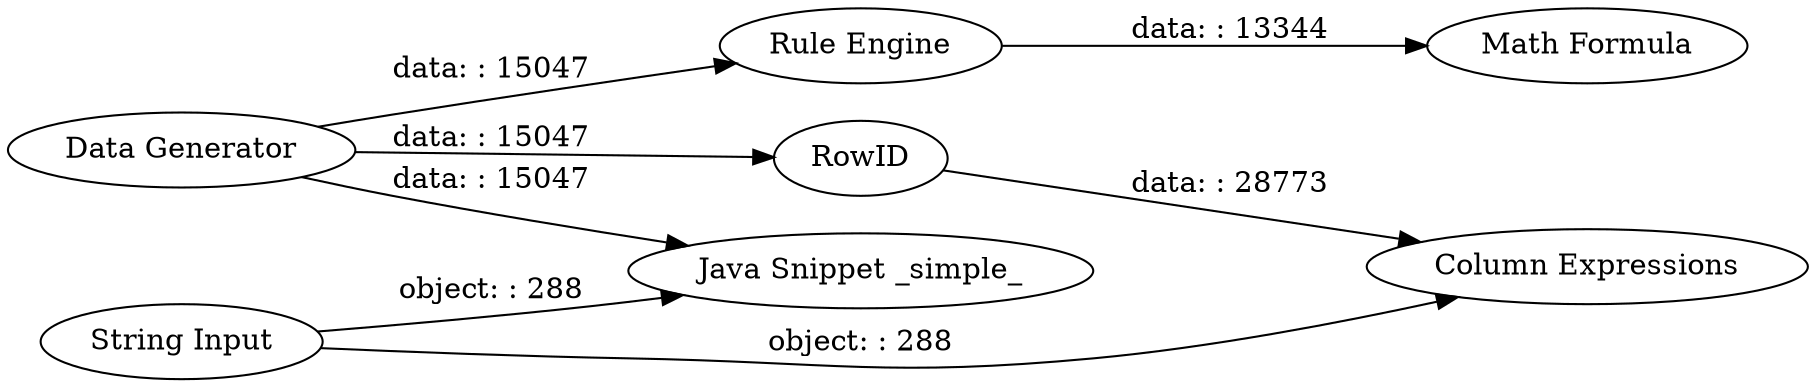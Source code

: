 digraph {
	"6036003688935099011_3" [label="Math Formula"]
	"6036003688935099011_4" [label="Java Snippet _simple_"]
	"6036003688935099011_6" [label="Column Expressions"]
	"6036003688935099011_5" [label="String Input"]
	"6036003688935099011_1" [label="Data Generator"]
	"6036003688935099011_7" [label=RowID]
	"6036003688935099011_2" [label="Rule Engine"]
	"6036003688935099011_1" -> "6036003688935099011_2" [label="data: : 15047"]
	"6036003688935099011_2" -> "6036003688935099011_3" [label="data: : 13344"]
	"6036003688935099011_1" -> "6036003688935099011_7" [label="data: : 15047"]
	"6036003688935099011_1" -> "6036003688935099011_4" [label="data: : 15047"]
	"6036003688935099011_5" -> "6036003688935099011_4" [label="object: : 288"]
	"6036003688935099011_7" -> "6036003688935099011_6" [label="data: : 28773"]
	"6036003688935099011_5" -> "6036003688935099011_6" [label="object: : 288"]
	rankdir=LR
}
